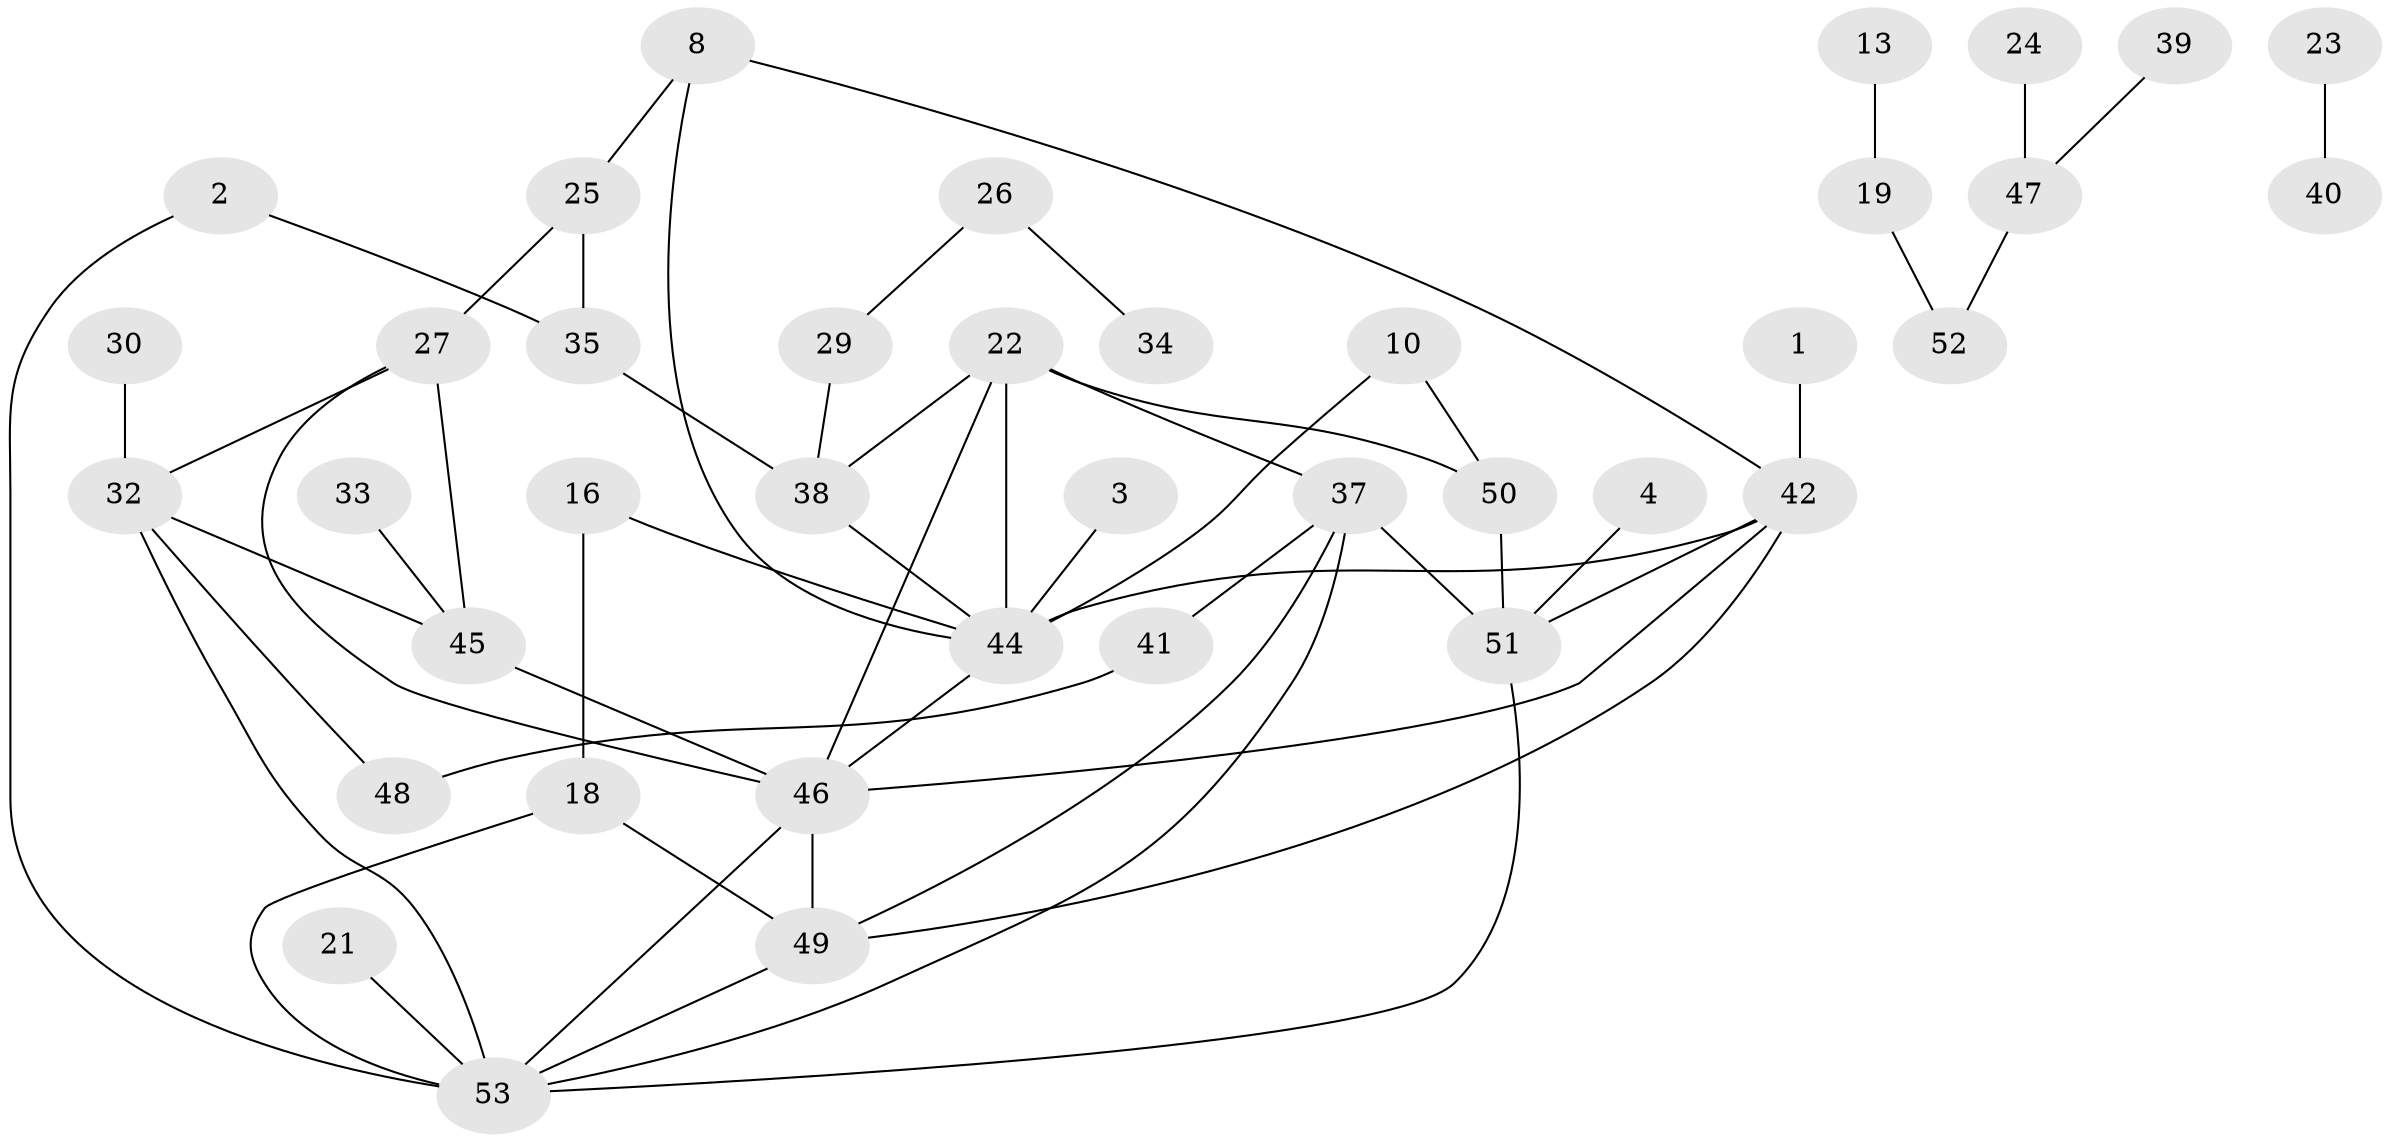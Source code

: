 // original degree distribution, {1: 0.2358490566037736, 2: 0.27358490566037735, 3: 0.1509433962264151, 4: 0.1320754716981132, 5: 0.0660377358490566, 0: 0.1320754716981132, 6: 0.009433962264150943}
// Generated by graph-tools (version 1.1) at 2025/00/03/09/25 03:00:51]
// undirected, 39 vertices, 57 edges
graph export_dot {
graph [start="1"]
  node [color=gray90,style=filled];
  1;
  2;
  3;
  4;
  8;
  10;
  13;
  16;
  18;
  19;
  21;
  22;
  23;
  24;
  25;
  26;
  27;
  29;
  30;
  32;
  33;
  34;
  35;
  37;
  38;
  39;
  40;
  41;
  42;
  44;
  45;
  46;
  47;
  48;
  49;
  50;
  51;
  52;
  53;
  1 -- 42 [weight=1.0];
  2 -- 35 [weight=1.0];
  2 -- 53 [weight=1.0];
  3 -- 44 [weight=1.0];
  4 -- 51 [weight=1.0];
  8 -- 25 [weight=1.0];
  8 -- 42 [weight=1.0];
  8 -- 44 [weight=1.0];
  10 -- 44 [weight=1.0];
  10 -- 50 [weight=1.0];
  13 -- 19 [weight=1.0];
  16 -- 18 [weight=1.0];
  16 -- 44 [weight=1.0];
  18 -- 49 [weight=1.0];
  18 -- 53 [weight=1.0];
  19 -- 52 [weight=1.0];
  21 -- 53 [weight=1.0];
  22 -- 37 [weight=1.0];
  22 -- 38 [weight=1.0];
  22 -- 44 [weight=2.0];
  22 -- 46 [weight=1.0];
  22 -- 50 [weight=1.0];
  23 -- 40 [weight=1.0];
  24 -- 47 [weight=1.0];
  25 -- 27 [weight=1.0];
  25 -- 35 [weight=1.0];
  26 -- 29 [weight=1.0];
  26 -- 34 [weight=1.0];
  27 -- 32 [weight=1.0];
  27 -- 45 [weight=2.0];
  27 -- 46 [weight=1.0];
  29 -- 38 [weight=1.0];
  30 -- 32 [weight=1.0];
  32 -- 45 [weight=1.0];
  32 -- 48 [weight=1.0];
  32 -- 53 [weight=1.0];
  33 -- 45 [weight=1.0];
  35 -- 38 [weight=1.0];
  37 -- 41 [weight=1.0];
  37 -- 49 [weight=1.0];
  37 -- 51 [weight=1.0];
  37 -- 53 [weight=1.0];
  38 -- 44 [weight=1.0];
  39 -- 47 [weight=1.0];
  41 -- 48 [weight=1.0];
  42 -- 44 [weight=1.0];
  42 -- 46 [weight=1.0];
  42 -- 49 [weight=1.0];
  42 -- 51 [weight=1.0];
  44 -- 46 [weight=1.0];
  45 -- 46 [weight=1.0];
  46 -- 49 [weight=1.0];
  46 -- 53 [weight=1.0];
  47 -- 52 [weight=1.0];
  49 -- 53 [weight=1.0];
  50 -- 51 [weight=1.0];
  51 -- 53 [weight=1.0];
}
